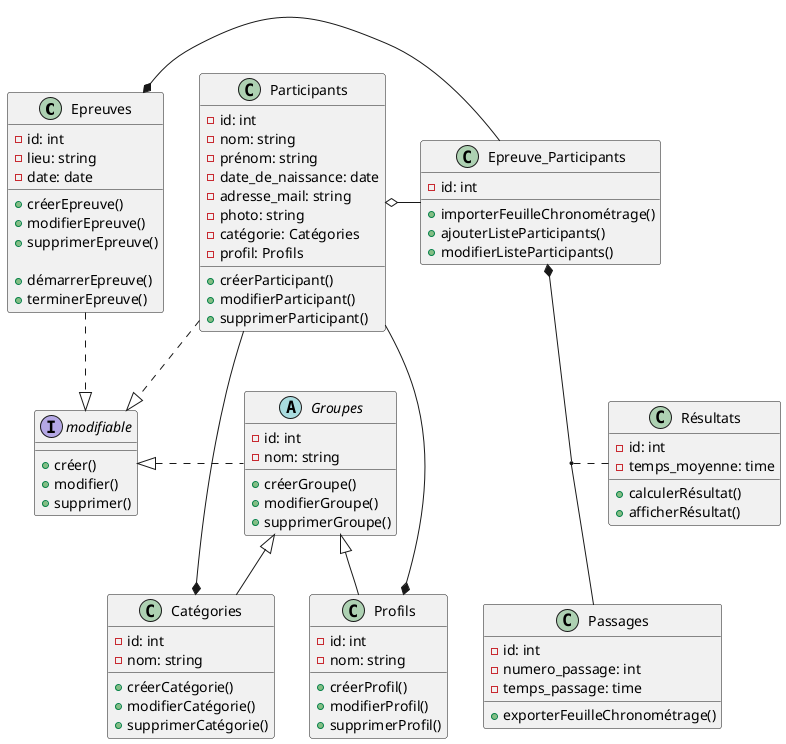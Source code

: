 @startuml championnat_ski

class Epreuves{
    - id: int
    - lieu: string
    - date: date

    + créerEpreuve()
    + modifierEpreuve()
    + supprimerEpreuve()

    + démarrerEpreuve()
    + terminerEpreuve()
}

class Epreuve_Participants{
    - id: int
 
    + importerFeuilleChronométrage()
    + ajouterListeParticipants()
    + modifierListeParticipants()
}

class Participants{
    - id: int
    - nom: string
    - prénom: string
    - date_de_naissance: date
    - adresse_mail: string
    - photo: string
    - catégorie: Catégories
    - profil: Profils

    + créerParticipant()
    + modifierParticipant()
    + supprimerParticipant()

}

class Passages{
    - id: int
    - numero_passage: int
    - temps_passage: time

   
    + exporterFeuilleChronométrage()
}

class Résultats{
    - id: int
    - temps_moyenne: time

    + calculerRésultat()
    + afficherRésultat()
}

abstract class Groupes{
    - id: int
    - nom: string

    + créerGroupe()
    + modifierGroupe()
    + supprimerGroupe()
}

class Catégories{
    - id: int
    - nom: string

    + créerCatégorie()
    + modifierCatégorie()
    + supprimerCatégorie()
}

class Profils{
    - id: int
    - nom: string
    
    + créerProfil()
    + modifierProfil()
    + supprimerProfil()
}


interface modifiable
{
    + créer()
    + modifier()
    + supprimer()
}

Epreuves .right.|> modifiable
Participants ..|> modifiable
Groupes .left.|> modifiable

Groupes <|-- Catégories
Groupes <|-- Profils

Epreuves *-right- Epreuve_Participants
Epreuve_Participants -left-o Participants

Epreuve_Participants *-- Passages
(Epreuve_Participants, Passages) .. Résultats
Participants --* Profils
Participants --* Catégories

 
@enduml
